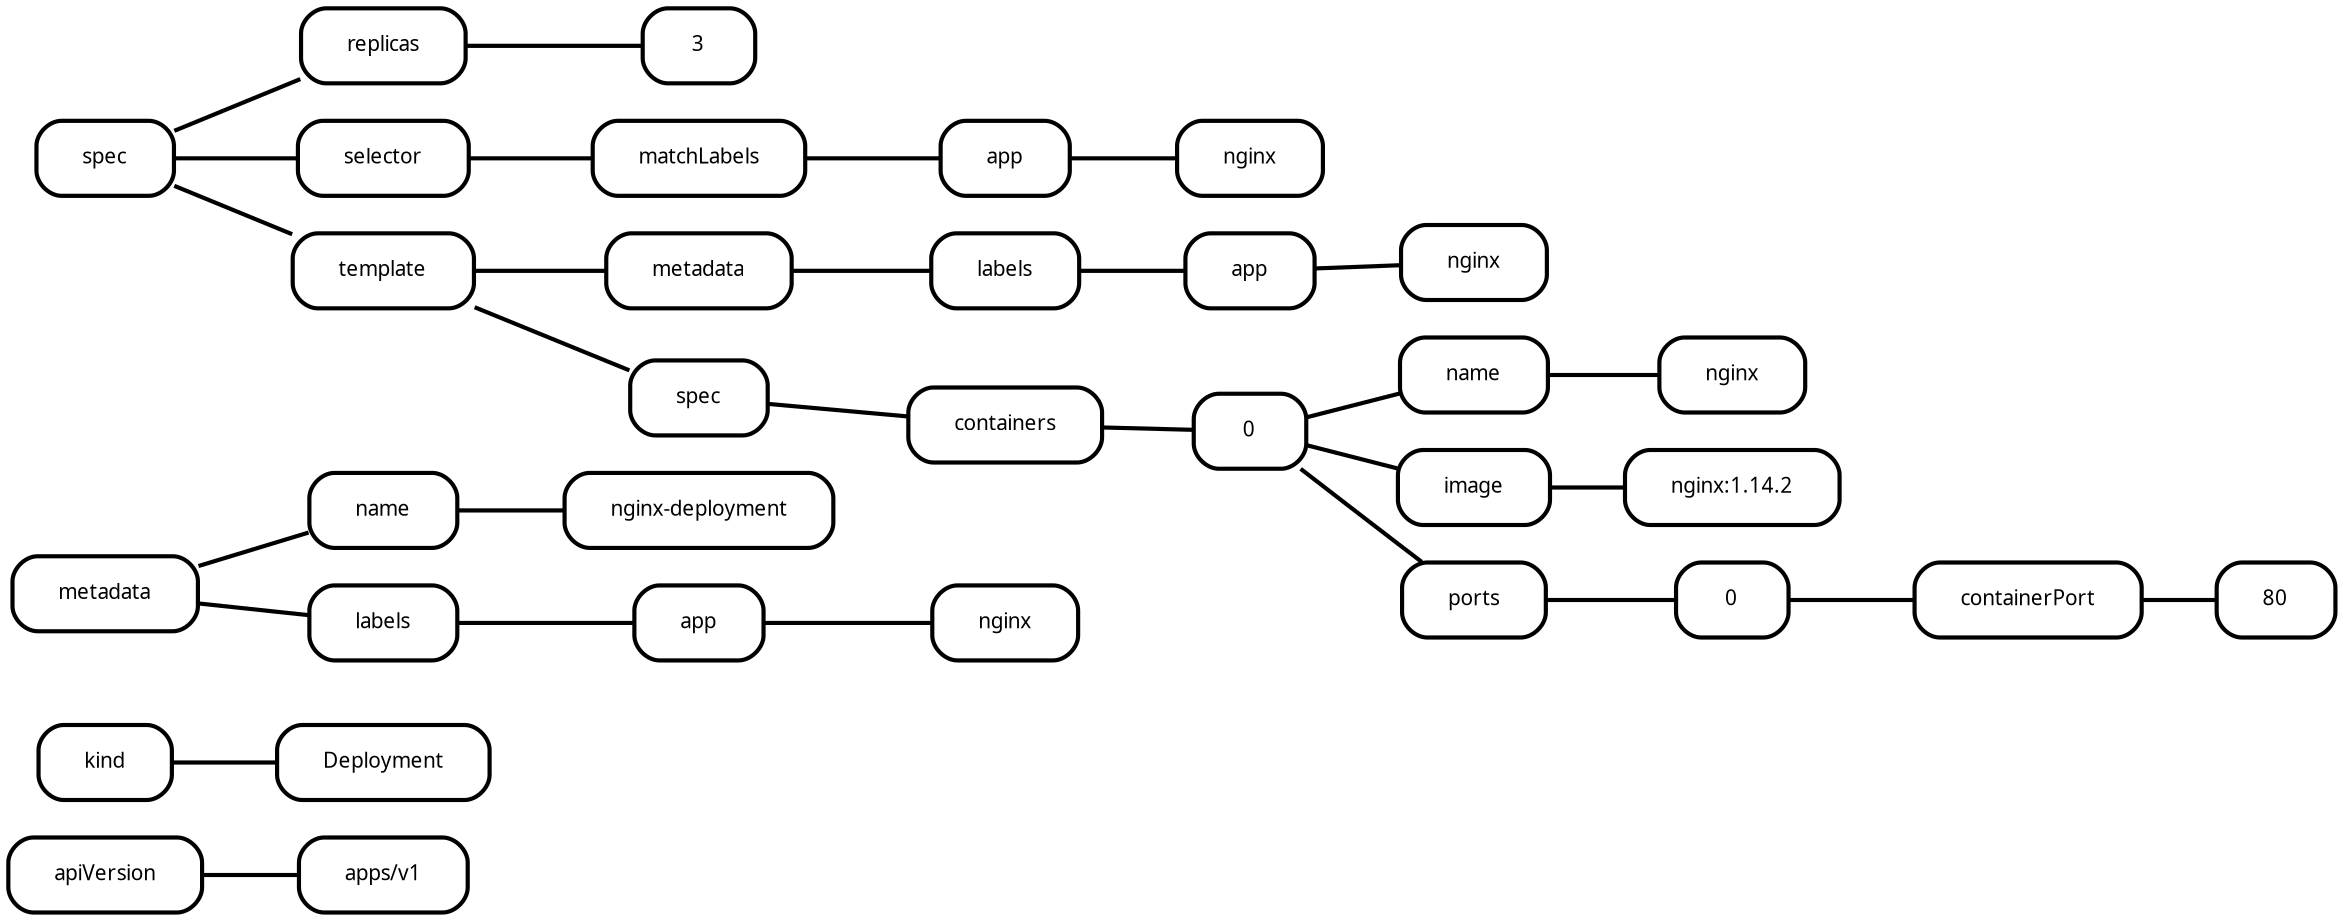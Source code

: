 digraph  {
rankdir=LR;
apiVersion [fillcolor="#fafafa", fontname="Fira Mono", fontsize=10, label=apiVersion, margin="0.3,0.1", penwidth="2.0", shape=box, style=rounded];
"apiVersion__apps/v1" [fillcolor="#fafafa", fontname="Fira Mono", fontsize=10, label="apps/v1", margin="0.3,0.1", penwidth="2.0", shape=box, style=rounded];
kind [fillcolor="#fafafa", fontname="Fira Mono", fontsize=10, label=kind, margin="0.3,0.1", penwidth="2.0", shape=box, style=rounded];
kind__Deployment [fillcolor="#fafafa", fontname="Fira Mono", fontsize=10, label=Deployment, margin="0.3,0.1", penwidth="2.0", shape=box, style=rounded];
metadata [fillcolor="#fafafa", fontname="Fira Mono", fontsize=10, label=metadata, margin="0.3,0.1", penwidth="2.0", shape=box, style=rounded];
spec [fillcolor="#fafafa", fontname="Fira Mono", fontsize=10, label=spec, margin="0.3,0.1", penwidth="2.0", shape=box, style=rounded];
metadata__name [fillcolor="#fafafa", fontname="Fira Mono", fontsize=10, label=name, margin="0.3,0.1", penwidth="2.0", shape=box, style=rounded];
"metadata__name__nginx-deployment" [fillcolor="#fafafa", fontname="Fira Mono", fontsize=10, label="nginx-deployment", margin="0.3,0.1", penwidth="2.0", shape=box, style=rounded];
metadata__labels [fillcolor="#fafafa", fontname="Fira Mono", fontsize=10, label=labels, margin="0.3,0.1", penwidth="2.0", shape=box, style=rounded];
spec__replicas [fillcolor="#fafafa", fontname="Fira Mono", fontsize=10, label=replicas, margin="0.3,0.1", penwidth="2.0", shape=box, style=rounded];
spec__replicas__3 [fillcolor="#fafafa", fontname="Fira Mono", fontsize=10, label=3, margin="0.3,0.1", penwidth="2.0", shape=box, style=rounded];
spec__selector [fillcolor="#fafafa", fontname="Fira Mono", fontsize=10, label=selector, margin="0.3,0.1", penwidth="2.0", shape=box, style=rounded];
spec__template [fillcolor="#fafafa", fontname="Fira Mono", fontsize=10, label=template, margin="0.3,0.1", penwidth="2.0", shape=box, style=rounded];
metadata__labels__app [fillcolor="#fafafa", fontname="Fira Mono", fontsize=10, label=app, margin="0.3,0.1", penwidth="2.0", shape=box, style=rounded];
metadata__labels__app__nginx [fillcolor="#fafafa", fontname="Fira Mono", fontsize=10, label=nginx, margin="0.3,0.1", penwidth="2.0", shape=box, style=rounded];
spec__selector__matchLabels [fillcolor="#fafafa", fontname="Fira Mono", fontsize=10, label=matchLabels, margin="0.3,0.1", penwidth="2.0", shape=box, style=rounded];
spec__template__metadata [fillcolor="#fafafa", fontname="Fira Mono", fontsize=10, label=metadata, margin="0.3,0.1", penwidth="2.0", shape=box, style=rounded];
spec__template__spec [fillcolor="#fafafa", fontname="Fira Mono", fontsize=10, label=spec, margin="0.3,0.1", penwidth="2.0", shape=box, style=rounded];
spec__selector__matchLabels__app [fillcolor="#fafafa", fontname="Fira Mono", fontsize=10, label=app, margin="0.3,0.1", penwidth="2.0", shape=box, style=rounded];
spec__selector__matchLabels__app__nginx [fillcolor="#fafafa", fontname="Fira Mono", fontsize=10, label=nginx, margin="0.3,0.1", penwidth="2.0", shape=box, style=rounded];
spec__template__metadata__labels [fillcolor="#fafafa", fontname="Fira Mono", fontsize=10, label=labels, margin="0.3,0.1", penwidth="2.0", shape=box, style=rounded];
spec__template__spec__containers [fillcolor="#fafafa", fontname="Fira Mono", fontsize=10, label=containers, margin="0.3,0.1", penwidth="2.0", shape=box, style=rounded];
spec__template__metadata__labels__app [fillcolor="#fafafa", fontname="Fira Mono", fontsize=10, label=app, margin="0.3,0.1", penwidth="2.0", shape=box, style=rounded];
spec__template__metadata__labels__app__nginx [fillcolor="#fafafa", fontname="Fira Mono", fontsize=10, label=nginx, margin="0.3,0.1", penwidth="2.0", shape=box, style=rounded];
spec__template__spec__containers__0 [fillcolor="#fafafa", fontname="Fira Mono", fontsize=10, label=0, margin="0.3,0.1", penwidth="2.0", shape=box, style=rounded];
spec__template__spec__containers__0__name [fillcolor="#fafafa", fontname="Fira Mono", fontsize=10, label=name, margin="0.3,0.1", penwidth="2.0", shape=box, style=rounded];
spec__template__spec__containers__0__name__nginx [fillcolor="#fafafa", fontname="Fira Mono", fontsize=10, label=nginx, margin="0.3,0.1", penwidth="2.0", shape=box, style=rounded];
spec__template__spec__containers__0__image [fillcolor="#fafafa", fontname="Fira Mono", fontsize=10, label=image, margin="0.3,0.1", penwidth="2.0", shape=box, style=rounded];
"spec__template__spec__containers__0__image__nginx---1.14.2" [fillcolor="#fafafa", fontname="Fira Mono", fontsize=10, label="nginx:1.14.2", margin="0.3,0.1", penwidth="2.0", shape=box, style=rounded];
spec__template__spec__containers__0__ports [fillcolor="#fafafa", fontname="Fira Mono", fontsize=10, label=ports, margin="0.3,0.1", penwidth="2.0", shape=box, style=rounded];
spec__template__spec__containers__0__ports__0 [fillcolor="#fafafa", fontname="Fira Mono", fontsize=10, label=0, margin="0.3,0.1", penwidth="2.0", shape=box, style=rounded];
spec__template__spec__containers__0__ports__0__containerPort [fillcolor="#fafafa", fontname="Fira Mono", fontsize=10, label=containerPort, margin="0.3,0.1", penwidth="2.0", shape=box, style=rounded];
spec__template__spec__containers__0__ports__0__containerPort__80 [fillcolor="#fafafa", fontname="Fira Mono", fontsize=10, label=80, margin="0.3,0.1", penwidth="2.0", shape=box, style=rounded];
apiVersion -> "apiVersion__apps/v1"  [arrowhead=none, key=0, penwidth="2.0"];
kind -> kind__Deployment  [arrowhead=none, key=0, penwidth="2.0"];
metadata -> metadata__name  [arrowhead=none, key=0, penwidth="2.0"];
metadata -> metadata__labels  [arrowhead=none, key=0, penwidth="2.0"];
spec -> spec__replicas  [arrowhead=none, key=0, penwidth="2.0"];
spec -> spec__selector  [arrowhead=none, key=0, penwidth="2.0"];
spec -> spec__template  [arrowhead=none, key=0, penwidth="2.0"];
metadata__name -> "metadata__name__nginx-deployment"  [arrowhead=none, key=0, penwidth="2.0"];
metadata__labels -> metadata__labels__app  [arrowhead=none, key=0, penwidth="2.0"];
spec__replicas -> spec__replicas__3  [arrowhead=none, key=0, penwidth="2.0"];
spec__selector -> spec__selector__matchLabels  [arrowhead=none, key=0, penwidth="2.0"];
spec__template -> spec__template__metadata  [arrowhead=none, key=0, penwidth="2.0"];
spec__template -> spec__template__spec  [arrowhead=none, key=0, penwidth="2.0"];
metadata__labels__app -> metadata__labels__app__nginx  [arrowhead=none, key=0, penwidth="2.0"];
spec__selector__matchLabels -> spec__selector__matchLabels__app  [arrowhead=none, key=0, penwidth="2.0"];
spec__template__metadata -> spec__template__metadata__labels  [arrowhead=none, key=0, penwidth="2.0"];
spec__template__spec -> spec__template__spec__containers  [arrowhead=none, key=0, penwidth="2.0"];
spec__selector__matchLabels__app -> spec__selector__matchLabels__app__nginx  [arrowhead=none, key=0, penwidth="2.0"];
spec__template__metadata__labels -> spec__template__metadata__labels__app  [arrowhead=none, key=0, penwidth="2.0"];
spec__template__spec__containers -> spec__template__spec__containers__0  [arrowhead=none, key=0, penwidth="2.0"];
spec__template__metadata__labels__app -> spec__template__metadata__labels__app__nginx  [arrowhead=none, key=0, penwidth="2.0"];
spec__template__spec__containers__0 -> spec__template__spec__containers__0__name  [arrowhead=none, key=0, penwidth="2.0"];
spec__template__spec__containers__0 -> spec__template__spec__containers__0__image  [arrowhead=none, key=0, penwidth="2.0"];
spec__template__spec__containers__0 -> spec__template__spec__containers__0__ports  [arrowhead=none, key=0, penwidth="2.0"];
spec__template__spec__containers__0__name -> spec__template__spec__containers__0__name__nginx  [arrowhead=none, key=0, penwidth="2.0"];
spec__template__spec__containers__0__image -> "spec__template__spec__containers__0__image__nginx---1.14.2"  [arrowhead=none, key=0, penwidth="2.0"];
spec__template__spec__containers__0__ports -> spec__template__spec__containers__0__ports__0  [arrowhead=none, key=0, penwidth="2.0"];
spec__template__spec__containers__0__ports__0 -> spec__template__spec__containers__0__ports__0__containerPort  [arrowhead=none, key=0, penwidth="2.0"];
spec__template__spec__containers__0__ports__0__containerPort -> spec__template__spec__containers__0__ports__0__containerPort__80  [arrowhead=none, key=0, penwidth="2.0"];
}
